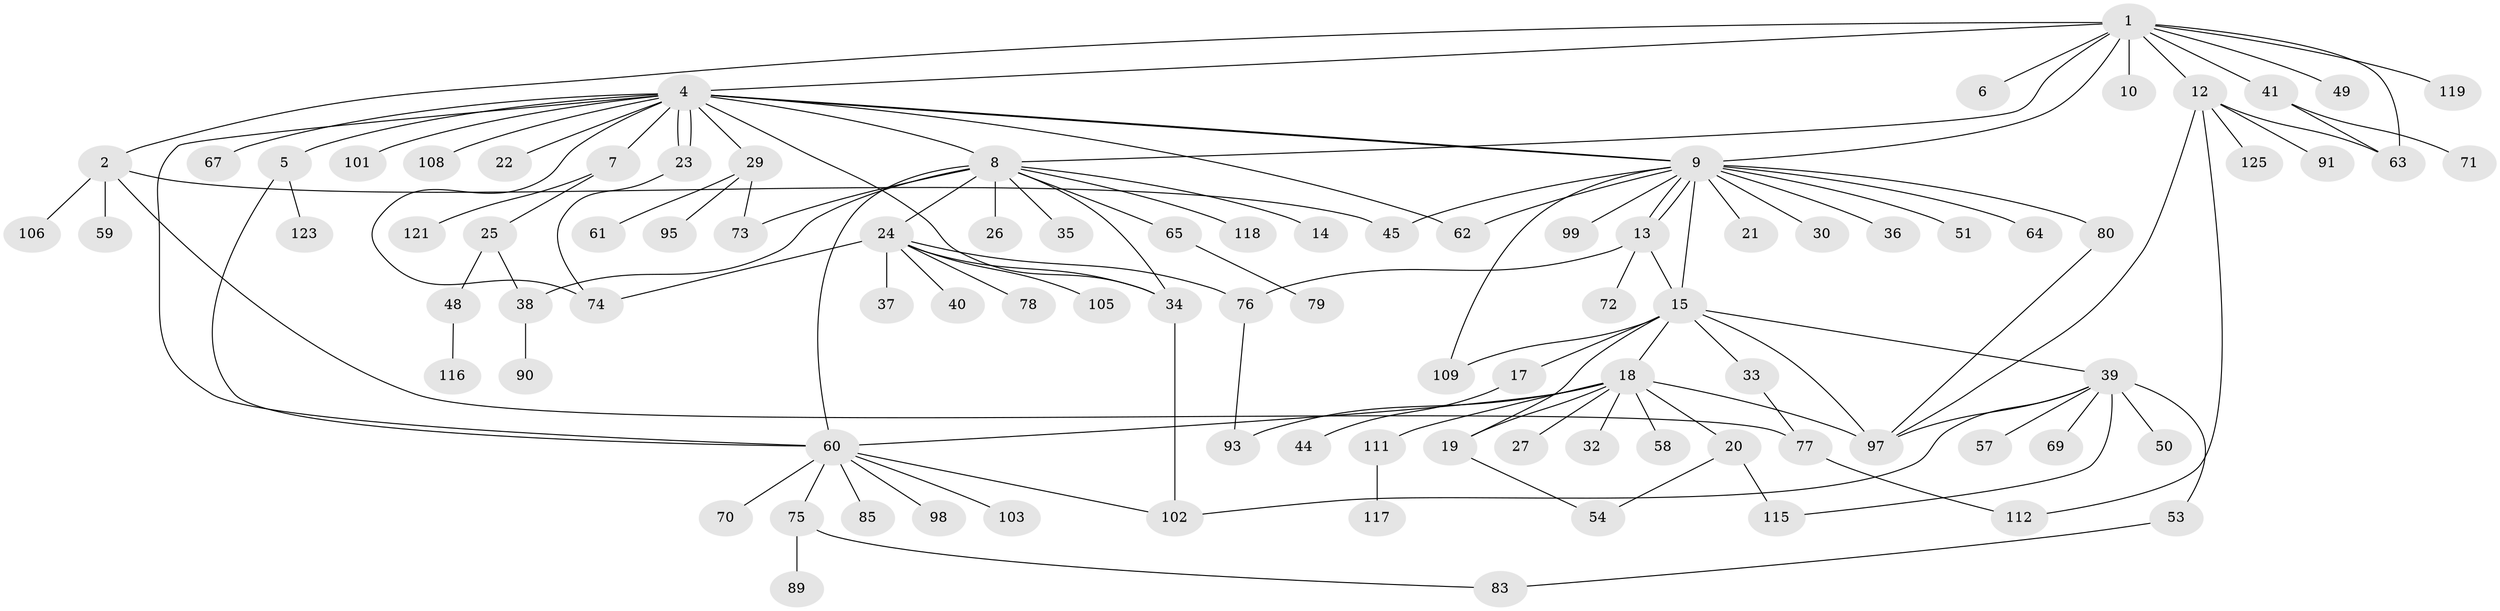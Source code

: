 // original degree distribution, {7: 0.023809523809523808, 6: 0.023809523809523808, 18: 0.007936507936507936, 3: 0.12698412698412698, 1: 0.5, 4: 0.047619047619047616, 14: 0.015873015873015872, 5: 0.031746031746031744, 8: 0.023809523809523808, 2: 0.19047619047619047, 10: 0.007936507936507936}
// Generated by graph-tools (version 1.1) at 2025/11/02/27/25 16:11:12]
// undirected, 93 vertices, 126 edges
graph export_dot {
graph [start="1"]
  node [color=gray90,style=filled];
  1 [super="+3"];
  2 [super="+28"];
  4 [super="+31"];
  5 [super="+87"];
  6;
  7 [super="+42"];
  8 [super="+47"];
  9 [super="+11"];
  10;
  12 [super="+120"];
  13 [super="+56"];
  14;
  15 [super="+16"];
  17;
  18 [super="+82"];
  19 [super="+52"];
  20 [super="+114"];
  21;
  22 [super="+126"];
  23;
  24 [super="+46"];
  25 [super="+55"];
  26 [super="+66"];
  27;
  29 [super="+96"];
  30;
  32;
  33 [super="+84"];
  34 [super="+68"];
  35;
  36;
  37;
  38 [super="+110"];
  39 [super="+43"];
  40;
  41 [super="+107"];
  44;
  45;
  48;
  49;
  50;
  51;
  53 [super="+86"];
  54;
  57;
  58;
  59;
  60 [super="+94"];
  61 [super="+92"];
  62 [super="+113"];
  63 [super="+88"];
  64;
  65;
  67 [super="+81"];
  69;
  70;
  71;
  72;
  73;
  74 [super="+100"];
  75;
  76;
  77;
  78;
  79 [super="+104"];
  80 [super="+122"];
  83;
  85;
  89;
  90;
  91;
  93;
  95;
  97;
  98;
  99;
  101;
  102;
  103;
  105;
  106;
  108;
  109 [super="+124"];
  111;
  112;
  115;
  116;
  117;
  118;
  119;
  121;
  123;
  125;
  1 -- 2;
  1 -- 10;
  1 -- 41;
  1 -- 49;
  1 -- 63;
  1 -- 119;
  1 -- 4;
  1 -- 6;
  1 -- 8;
  1 -- 12;
  1 -- 9;
  2 -- 45;
  2 -- 59;
  2 -- 77;
  2 -- 106;
  4 -- 5;
  4 -- 7;
  4 -- 8;
  4 -- 9;
  4 -- 9;
  4 -- 22;
  4 -- 23;
  4 -- 23;
  4 -- 29;
  4 -- 34;
  4 -- 62;
  4 -- 67;
  4 -- 101;
  4 -- 108;
  4 -- 60;
  4 -- 74;
  5 -- 123;
  5 -- 60;
  7 -- 25;
  7 -- 121;
  8 -- 14;
  8 -- 24;
  8 -- 26;
  8 -- 34;
  8 -- 35;
  8 -- 38;
  8 -- 60 [weight=2];
  8 -- 65;
  8 -- 73;
  8 -- 118;
  9 -- 13;
  9 -- 13;
  9 -- 21;
  9 -- 30;
  9 -- 45;
  9 -- 51;
  9 -- 64;
  9 -- 80 [weight=2];
  9 -- 99;
  9 -- 109;
  9 -- 36;
  9 -- 62;
  9 -- 15;
  12 -- 63;
  12 -- 91;
  12 -- 97;
  12 -- 112;
  12 -- 125;
  13 -- 15;
  13 -- 72;
  13 -- 76;
  15 -- 17;
  15 -- 18;
  15 -- 39;
  15 -- 97;
  15 -- 109;
  15 -- 33;
  15 -- 19;
  17 -- 44;
  18 -- 20;
  18 -- 27;
  18 -- 32;
  18 -- 58;
  18 -- 97;
  18 -- 111;
  18 -- 93;
  18 -- 19;
  18 -- 60;
  19 -- 54;
  20 -- 54;
  20 -- 115;
  23 -- 74;
  24 -- 34;
  24 -- 37;
  24 -- 40;
  24 -- 76;
  24 -- 78;
  24 -- 105;
  24 -- 74;
  25 -- 38;
  25 -- 48;
  29 -- 61;
  29 -- 95;
  29 -- 73;
  33 -- 77;
  34 -- 102;
  38 -- 90;
  39 -- 53;
  39 -- 57;
  39 -- 69;
  39 -- 97;
  39 -- 115;
  39 -- 50;
  39 -- 102;
  41 -- 63;
  41 -- 71;
  48 -- 116;
  53 -- 83;
  60 -- 70;
  60 -- 75;
  60 -- 85;
  60 -- 102;
  60 -- 103;
  60 -- 98;
  65 -- 79;
  75 -- 83;
  75 -- 89;
  76 -- 93;
  77 -- 112;
  80 -- 97;
  111 -- 117;
}
